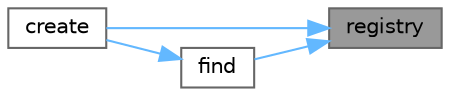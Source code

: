 digraph "registry"
{
 // LATEX_PDF_SIZE
  bgcolor="transparent";
  edge [fontname=Helvetica,fontsize=10,labelfontname=Helvetica,labelfontsize=10];
  node [fontname=Helvetica,fontsize=10,shape=box,height=0.2,width=0.4];
  rankdir="RL";
  Node1 [id="Node000001",label="registry",height=0.2,width=0.4,color="gray40", fillcolor="grey60", style="filled", fontcolor="black",tooltip="Obtain a pointer to the registration table."];
  Node1 -> Node2 [id="edge1_Node000001_Node000002",dir="back",color="steelblue1",style="solid",tooltip=" "];
  Node2 [id="Node000002",label="create",height=0.2,width=0.4,color="grey40", fillcolor="white", style="filled",URL="$classmexplus_1_1_operation_factory.html#a8fc955efbd8e586c2dba202709ff7d59",tooltip="Create a new instance of the registered operation."];
  Node1 -> Node3 [id="edge2_Node000001_Node000003",dir="back",color="steelblue1",style="solid",tooltip=" "];
  Node3 [id="Node000003",label="find",height=0.2,width=0.4,color="grey40", fillcolor="white", style="filled",URL="$classmexplus_1_1_operation_factory.html#a33fbe59ee42c7aac10db4c68e99256ca",tooltip=" "];
  Node3 -> Node2 [id="edge3_Node000003_Node000002",dir="back",color="steelblue1",style="solid",tooltip=" "];
}
